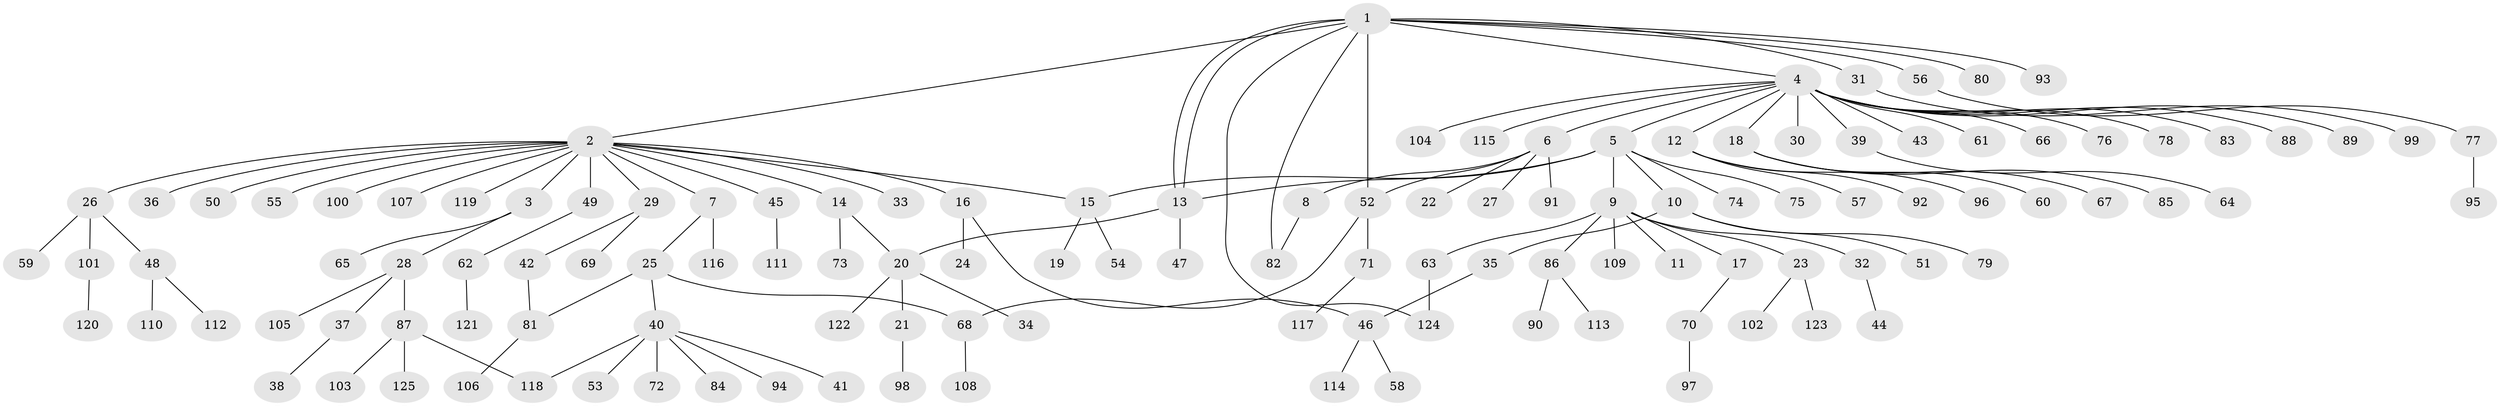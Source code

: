 // coarse degree distribution, {1: 0.8870967741935484, 12: 0.016129032258064516, 24: 0.016129032258064516, 15: 0.016129032258064516, 3: 0.016129032258064516, 8: 0.016129032258064516, 7: 0.016129032258064516, 2: 0.016129032258064516}
// Generated by graph-tools (version 1.1) at 2025/51/03/04/25 21:51:01]
// undirected, 125 vertices, 135 edges
graph export_dot {
graph [start="1"]
  node [color=gray90,style=filled];
  1;
  2;
  3;
  4;
  5;
  6;
  7;
  8;
  9;
  10;
  11;
  12;
  13;
  14;
  15;
  16;
  17;
  18;
  19;
  20;
  21;
  22;
  23;
  24;
  25;
  26;
  27;
  28;
  29;
  30;
  31;
  32;
  33;
  34;
  35;
  36;
  37;
  38;
  39;
  40;
  41;
  42;
  43;
  44;
  45;
  46;
  47;
  48;
  49;
  50;
  51;
  52;
  53;
  54;
  55;
  56;
  57;
  58;
  59;
  60;
  61;
  62;
  63;
  64;
  65;
  66;
  67;
  68;
  69;
  70;
  71;
  72;
  73;
  74;
  75;
  76;
  77;
  78;
  79;
  80;
  81;
  82;
  83;
  84;
  85;
  86;
  87;
  88;
  89;
  90;
  91;
  92;
  93;
  94;
  95;
  96;
  97;
  98;
  99;
  100;
  101;
  102;
  103;
  104;
  105;
  106;
  107;
  108;
  109;
  110;
  111;
  112;
  113;
  114;
  115;
  116;
  117;
  118;
  119;
  120;
  121;
  122;
  123;
  124;
  125;
  1 -- 2;
  1 -- 4;
  1 -- 13;
  1 -- 13;
  1 -- 31;
  1 -- 52;
  1 -- 56;
  1 -- 80;
  1 -- 82;
  1 -- 93;
  1 -- 124;
  2 -- 3;
  2 -- 7;
  2 -- 14;
  2 -- 15;
  2 -- 16;
  2 -- 26;
  2 -- 29;
  2 -- 33;
  2 -- 36;
  2 -- 45;
  2 -- 49;
  2 -- 50;
  2 -- 55;
  2 -- 100;
  2 -- 107;
  2 -- 119;
  3 -- 28;
  3 -- 65;
  4 -- 5;
  4 -- 6;
  4 -- 12;
  4 -- 18;
  4 -- 30;
  4 -- 39;
  4 -- 43;
  4 -- 61;
  4 -- 66;
  4 -- 76;
  4 -- 78;
  4 -- 83;
  4 -- 88;
  4 -- 89;
  4 -- 104;
  4 -- 115;
  5 -- 9;
  5 -- 10;
  5 -- 13;
  5 -- 15;
  5 -- 74;
  5 -- 75;
  6 -- 8;
  6 -- 22;
  6 -- 27;
  6 -- 52;
  6 -- 91;
  7 -- 25;
  7 -- 116;
  8 -- 82;
  9 -- 11;
  9 -- 17;
  9 -- 23;
  9 -- 32;
  9 -- 63;
  9 -- 86;
  9 -- 109;
  10 -- 35;
  10 -- 51;
  10 -- 79;
  12 -- 57;
  12 -- 92;
  12 -- 96;
  13 -- 20;
  13 -- 47;
  14 -- 20;
  14 -- 73;
  15 -- 19;
  15 -- 54;
  16 -- 24;
  16 -- 46;
  17 -- 70;
  18 -- 60;
  18 -- 67;
  18 -- 85;
  20 -- 21;
  20 -- 34;
  20 -- 122;
  21 -- 98;
  23 -- 102;
  23 -- 123;
  25 -- 40;
  25 -- 68;
  25 -- 81;
  26 -- 48;
  26 -- 59;
  26 -- 101;
  28 -- 37;
  28 -- 87;
  28 -- 105;
  29 -- 42;
  29 -- 69;
  31 -- 99;
  32 -- 44;
  35 -- 46;
  37 -- 38;
  39 -- 64;
  40 -- 41;
  40 -- 53;
  40 -- 72;
  40 -- 84;
  40 -- 94;
  40 -- 118;
  42 -- 81;
  45 -- 111;
  46 -- 58;
  46 -- 114;
  48 -- 110;
  48 -- 112;
  49 -- 62;
  52 -- 68;
  52 -- 71;
  56 -- 77;
  62 -- 121;
  63 -- 124;
  68 -- 108;
  70 -- 97;
  71 -- 117;
  77 -- 95;
  81 -- 106;
  86 -- 90;
  86 -- 113;
  87 -- 103;
  87 -- 118;
  87 -- 125;
  101 -- 120;
}
